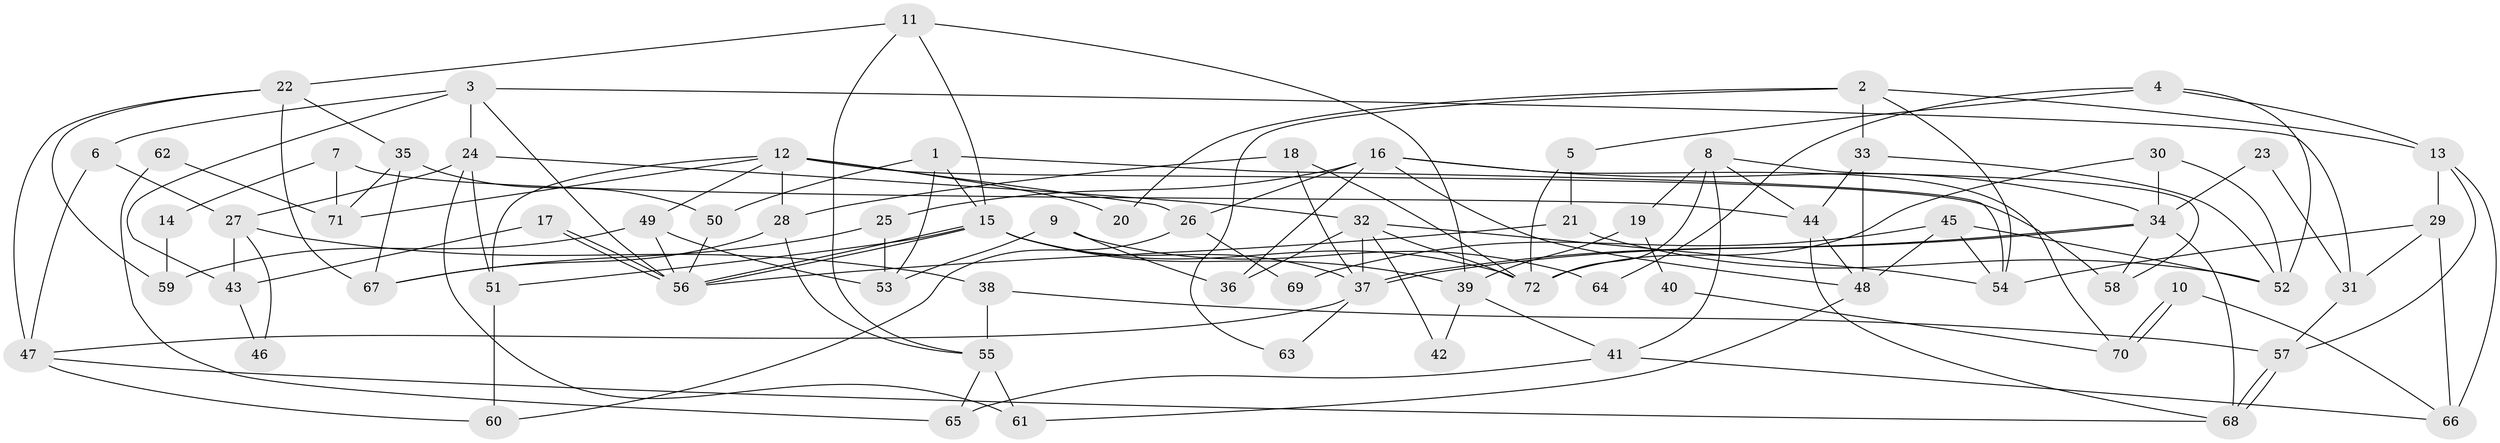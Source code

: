 // Generated by graph-tools (version 1.1) at 2025/02/03/09/25 03:02:13]
// undirected, 72 vertices, 144 edges
graph export_dot {
graph [start="1"]
  node [color=gray90,style=filled];
  1;
  2;
  3;
  4;
  5;
  6;
  7;
  8;
  9;
  10;
  11;
  12;
  13;
  14;
  15;
  16;
  17;
  18;
  19;
  20;
  21;
  22;
  23;
  24;
  25;
  26;
  27;
  28;
  29;
  30;
  31;
  32;
  33;
  34;
  35;
  36;
  37;
  38;
  39;
  40;
  41;
  42;
  43;
  44;
  45;
  46;
  47;
  48;
  49;
  50;
  51;
  52;
  53;
  54;
  55;
  56;
  57;
  58;
  59;
  60;
  61;
  62;
  63;
  64;
  65;
  66;
  67;
  68;
  69;
  70;
  71;
  72;
  1 -- 54;
  1 -- 15;
  1 -- 50;
  1 -- 53;
  2 -- 54;
  2 -- 13;
  2 -- 20;
  2 -- 33;
  2 -- 63;
  3 -- 6;
  3 -- 56;
  3 -- 24;
  3 -- 31;
  3 -- 43;
  4 -- 5;
  4 -- 52;
  4 -- 13;
  4 -- 64;
  5 -- 21;
  5 -- 72;
  6 -- 47;
  6 -- 27;
  7 -- 71;
  7 -- 44;
  7 -- 14;
  8 -- 44;
  8 -- 72;
  8 -- 19;
  8 -- 41;
  8 -- 58;
  9 -- 53;
  9 -- 36;
  9 -- 64;
  10 -- 70;
  10 -- 70;
  10 -- 66;
  11 -- 15;
  11 -- 22;
  11 -- 39;
  11 -- 55;
  12 -- 58;
  12 -- 28;
  12 -- 20;
  12 -- 26;
  12 -- 49;
  12 -- 51;
  12 -- 71;
  13 -- 66;
  13 -- 29;
  13 -- 57;
  14 -- 59;
  15 -- 37;
  15 -- 56;
  15 -- 56;
  15 -- 39;
  15 -- 51;
  15 -- 72;
  16 -- 26;
  16 -- 48;
  16 -- 25;
  16 -- 34;
  16 -- 36;
  16 -- 70;
  17 -- 43;
  17 -- 56;
  17 -- 56;
  18 -- 37;
  18 -- 72;
  18 -- 28;
  19 -- 39;
  19 -- 40;
  21 -- 52;
  21 -- 56;
  22 -- 47;
  22 -- 67;
  22 -- 35;
  22 -- 59;
  23 -- 34;
  23 -- 31;
  24 -- 51;
  24 -- 27;
  24 -- 32;
  24 -- 61;
  25 -- 53;
  25 -- 67;
  26 -- 60;
  26 -- 69;
  27 -- 38;
  27 -- 43;
  27 -- 46;
  28 -- 67;
  28 -- 55;
  29 -- 31;
  29 -- 54;
  29 -- 66;
  30 -- 52;
  30 -- 34;
  30 -- 72;
  31 -- 57;
  32 -- 72;
  32 -- 36;
  32 -- 37;
  32 -- 42;
  32 -- 54;
  33 -- 48;
  33 -- 44;
  33 -- 52;
  34 -- 37;
  34 -- 37;
  34 -- 58;
  34 -- 68;
  35 -- 50;
  35 -- 67;
  35 -- 71;
  37 -- 47;
  37 -- 63;
  38 -- 55;
  38 -- 57;
  39 -- 41;
  39 -- 42;
  40 -- 70;
  41 -- 65;
  41 -- 66;
  43 -- 46;
  44 -- 68;
  44 -- 48;
  45 -- 48;
  45 -- 54;
  45 -- 52;
  45 -- 69;
  47 -- 68;
  47 -- 60;
  48 -- 61;
  49 -- 56;
  49 -- 53;
  49 -- 59;
  50 -- 56;
  51 -- 60;
  55 -- 61;
  55 -- 65;
  57 -- 68;
  57 -- 68;
  62 -- 65;
  62 -- 71;
}
